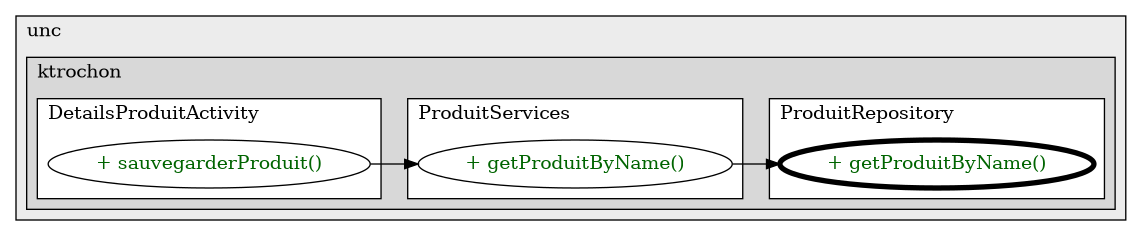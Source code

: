 @startuml

/' diagram meta data start
config=CallConfiguration;
{
  "rootMethod": "nc.unc.ktrochon.pocketlist.repository.ProduitRepository#getProduitByName(String)",
  "projectClassification": {
    "searchMode": "OpenProject", // OpenProject, AllProjects
    "includedProjects": "",
    "pathEndKeywords": "*.impl",
    "isClientPath": "",
    "isClientName": "",
    "isTestPath": "",
    "isTestName": "",
    "isMappingPath": "",
    "isMappingName": "",
    "isDataAccessPath": "",
    "isDataAccessName": "",
    "isDataStructurePath": "",
    "isDataStructureName": "",
    "isInterfaceStructuresPath": "",
    "isInterfaceStructuresName": "",
    "isEntryPointPath": "",
    "isEntryPointName": "",
    "treatFinalFieldsAsMandatory": false
  },
  "graphRestriction": {
    "classPackageExcludeFilter": "",
    "classPackageIncludeFilter": "",
    "classNameExcludeFilter": "",
    "classNameIncludeFilter": "",
    "methodNameExcludeFilter": "",
    "methodNameIncludeFilter": "",
    "removeByInheritance": "", // inheritance/annotation based filtering is done in a second step
    "removeByAnnotation": "",
    "removeByClassPackage": "", // cleanup the graph after inheritance/annotation based filtering is done
    "removeByClassName": "",
    "cutMappings": false,
    "cutEnum": true,
    "cutTests": true,
    "cutClient": true,
    "cutDataAccess": true,
    "cutInterfaceStructures": true,
    "cutDataStructures": true,
    "cutGetterAndSetter": true,
    "cutConstructors": true
  },
  "graphTraversal": {
    "forwardDepth": 3,
    "backwardDepth": 3,
    "classPackageExcludeFilter": "",
    "classPackageIncludeFilter": "",
    "classNameExcludeFilter": "",
    "classNameIncludeFilter": "",
    "methodNameExcludeFilter": "",
    "methodNameIncludeFilter": "",
    "hideMappings": false,
    "hideDataStructures": false,
    "hidePrivateMethods": true,
    "hideInterfaceCalls": true, // indirection: implementation -> interface (is hidden) -> implementation
    "onlyShowApplicationEntryPoints": false, // root node is included
    "useMethodCallsForStructureDiagram": "ForwardOnly" // ForwardOnly, BothDirections, No
  },
  "details": {
    "aggregation": "GroupByClass", // ByClass, GroupByClass, None
    "showMethodParametersTypes": false,
    "showMethodParametersNames": false,
    "showMethodReturnType": false,
    "showPackageLevels": 2,
    "showCallOrder": false,
    "edgeMode": "MethodsOnly", // TypesOnly, MethodsOnly, TypesAndMethods, MethodsAndDirectTypeUsage
    "showDetailedClassStructure": false
  },
  "rootClass": "nc.unc.ktrochon.pocketlist.repository.ProduitRepository",
  "extensionCallbackMethod": "" // qualified.class.name#methodName - signature: public static String method(String)
}
diagram meta data end '/



digraph g {
    rankdir="LR"
    splines=polyline
    

'nodes 
subgraph cluster_115946 { 
   	label=unc
	labeljust=l
	fillcolor="#ececec"
	style=filled
   
   subgraph cluster_949228562 { 
   	label=ktrochon
	labeljust=l
	fillcolor="#d8d8d8"
	style=filled
   
   subgraph cluster_1943718057 { 
   	label=DetailsProduitActivity
	labeljust=l
	fillcolor=white
	style=filled
   
   DetailsProduitActivity1243990011XXXsauvegarderProduit2666181[
	label="+ sauvegarderProduit()"
	style=filled
	fillcolor=white
	tooltip="DetailsProduitActivity

null"
	fontcolor=darkgreen
];
} 

subgraph cluster_774926626 { 
   	label=ProduitRepository
	labeljust=l
	fillcolor=white
	style=filled
   
   ProduitRepository886306589XXXgetProduitByName1808118735[
	label="+ getProduitByName()"
	style=filled
	fillcolor=white
	tooltip="ProduitRepository

null"
	penwidth=4
	fontcolor=darkgreen
];
} 

subgraph cluster_908840667 { 
   	label=ProduitServices
	labeljust=l
	fillcolor=white
	style=filled
   
   ProduitServices121729986XXXgetProduitByName406701772[
	label="+ getProduitByName()"
	style=filled
	fillcolor=white
	tooltip="ProduitServices

null"
	fontcolor=darkgreen
];
} 
} 
} 

'edges    
DetailsProduitActivity1243990011XXXsauvegarderProduit2666181 -> ProduitServices121729986XXXgetProduitByName406701772;
ProduitServices121729986XXXgetProduitByName406701772 -> ProduitRepository886306589XXXgetProduitByName1808118735;
    
}
@enduml